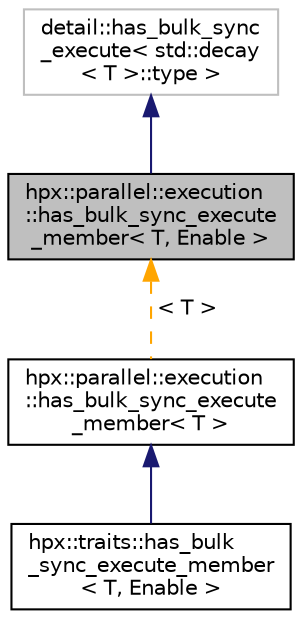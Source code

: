 digraph "hpx::parallel::execution::has_bulk_sync_execute_member&lt; T, Enable &gt;"
{
  edge [fontname="Helvetica",fontsize="10",labelfontname="Helvetica",labelfontsize="10"];
  node [fontname="Helvetica",fontsize="10",shape=record];
  Node0 [label="hpx::parallel::execution\l::has_bulk_sync_execute\l_member\< T, Enable \>",height=0.2,width=0.4,color="black", fillcolor="grey75", style="filled", fontcolor="black"];
  Node1 -> Node0 [dir="back",color="midnightblue",fontsize="10",style="solid",fontname="Helvetica"];
  Node1 [label="detail::has_bulk_sync\l_execute\< std::decay\l\< T \>::type \>",height=0.2,width=0.4,color="grey75", fillcolor="white", style="filled"];
  Node0 -> Node2 [dir="back",color="orange",fontsize="10",style="dashed",label=" \< T \>" ,fontname="Helvetica"];
  Node2 [label="hpx::parallel::execution\l::has_bulk_sync_execute\l_member\< T \>",height=0.2,width=0.4,color="black", fillcolor="white", style="filled",URL="$de/d3b/structhpx_1_1parallel_1_1execution_1_1has__bulk__sync__execute__member.html"];
  Node2 -> Node3 [dir="back",color="midnightblue",fontsize="10",style="solid",fontname="Helvetica"];
  Node3 [label="hpx::traits::has_bulk\l_sync_execute_member\l\< T, Enable \>",height=0.2,width=0.4,color="black", fillcolor="white", style="filled",URL="$d6/d3e/structhpx_1_1traits_1_1has__bulk__sync__execute__member.html"];
}
